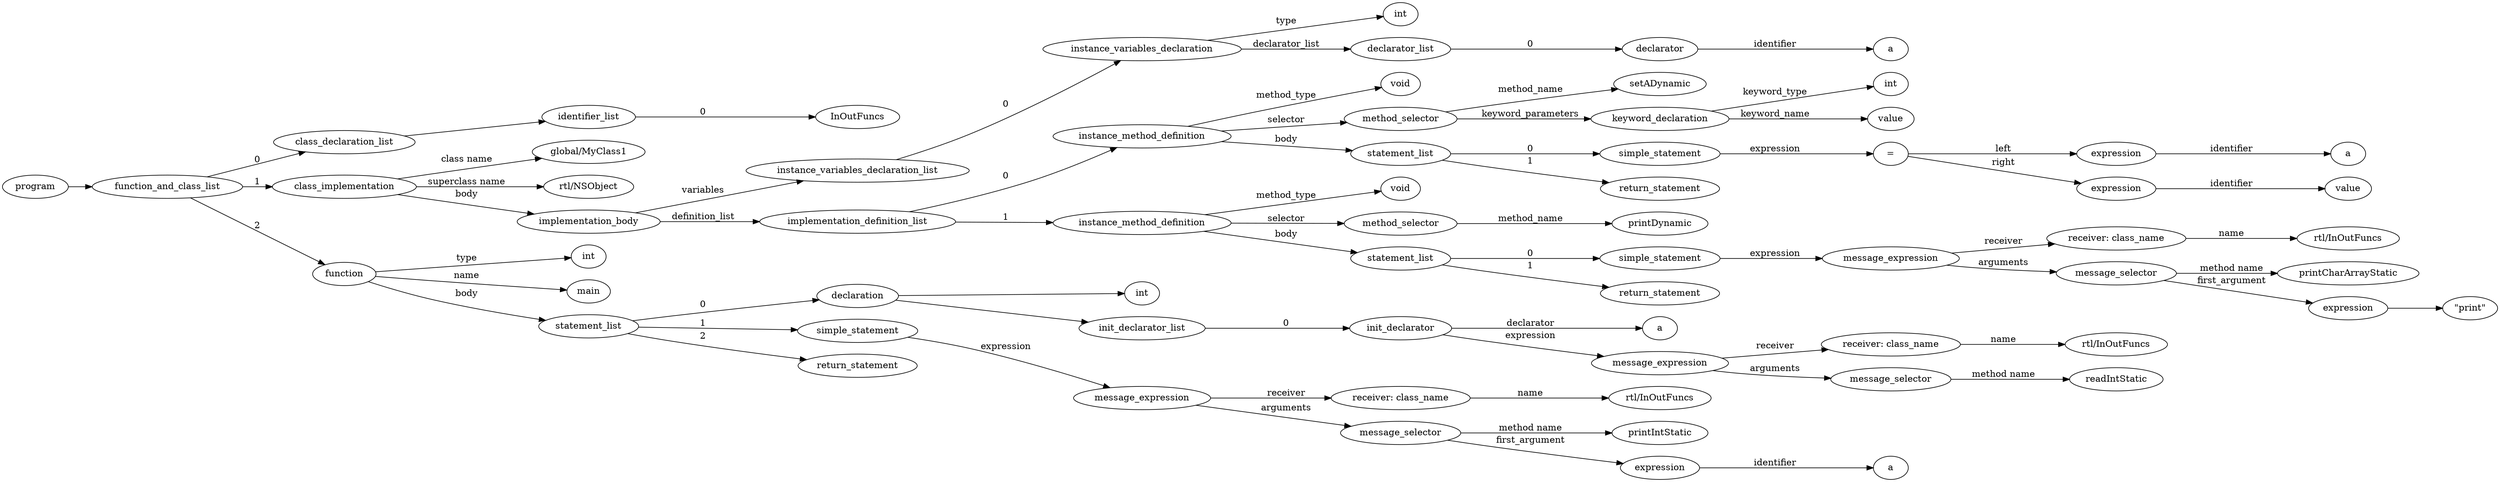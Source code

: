 digraph ObjectiveC { rankdir="LR";
46[label="program"];
46->2;
2[label="function_and_class_list"];
2->1[label="0"];
1[label="class_declaration_list"];
1->0;
0[label="identifier_list"];
0.0 [label="InOutFuncs"];
0->0.0 [label="0"];
2->30[label="1"];
30[label="class_implementation"];
30.1 [label="global/MyClass1"];
30->30.1 [label="class name"];
30.2 [label="rtl/NSObject"];
30->30.2 [label="superclass name"];
30->29[label="body"];
29[label="implementation_body"];
29->7[label="variables"];
7[label="instance_variables_declaration_list"];
7->6[label="0"];
6[label="instance_variables_declaration"];
6->3[label="type"];
3[label="int"];
6->5[label="declarator_list"];
5[label="declarator_list"];
5->4[label="0"];
4[label="declarator"];
4.1 [label="a"];
4->4.1[label="identifier"];
29->18[label="definition_list"];
18[label="implementation_definition_list"];
18->17[label="0"];
17[label="instance_method_definition"];
17->16[label="method_type"];
16[label="void"];
17->10[label="selector"];
10[label="method_selector"];
10->10.1 [label="method_name"];
10.1 [label="setADynamic"];
10->9[label="keyword_parameters"];
9[label="keyword_declaration"];
9->8[label="keyword_type"];
8[label="int"];
9->9.2 [label="keyword_name"];
9.2 [label="value"];
17->15[label="body"];
15[label="statement_list"];
15->14[label="0"];
14[label="simple_statement"];
14->13[label="expression"];
13[label="expression"];
13[label="="];
13->11[label="left"];
11[label="expression"];
11->11.1 [label="identifier"];11.1[label="a"];
13->12[label="right"];
12[label="expression"];
12->12.1 [label="identifier"];12.1[label="value"];
15->64[label="1"];
64[label="return_statement"];
18->28[label="1"];
28[label="instance_method_definition"];
28->27[label="method_type"];
27[label="void"];
28->19[label="selector"];
19[label="method_selector"];
19->19.1 [label="method_name"];
19.1 [label="printDynamic"];
28->26[label="body"];
26[label="statement_list"];
26->25[label="0"];
25[label="simple_statement"];
25->24[label="expression"];
24[label="expression"];
24[label="message_expression"];
24->20[label="receiver"];
20[label="receiver: class_name"];
20.1 [label="rtl/InOutFuncs"];
20->20.1 [label="name"];
24->23[label="arguments"];
23[label="message_selector"];
23.1 [label="printCharArrayStatic"];
23->23.1 [label="method name"]; 
23->22[label="first_argument"];
22[label="expression"];
22->21;
21[label=<"print">];
26->63[label="1"];
63[label="return_statement"];
2->45[label="2"];
45[label="function"];
45->31[label="type"];
31[label="int"];
45->45.1 [label="name"];
45.1 [label="main"];
45->39[label="body"];
39[label="statement_list"];
39->38[label="0"];
38[label="declaration"];
38->32;
32[label="int"];
38->37;
37[label="init_declarator_list"];
37->36[label="0"];
36[label="init_declarator"];
36.1 [label="a"];
36->36.1[label="declarator"];
36->35[label="expression"];
35[label="expression"];
35[label="message_expression"];
35->33[label="receiver"];
33[label="receiver: class_name"];
33.1 [label="rtl/InOutFuncs"];
33->33.1 [label="name"];
35->34[label="arguments"];
34[label="message_selector"];
34.1 [label="readIntStatic"];
34->34.1 [label="method name"]; 
39->44[label="1"];
44[label="simple_statement"];
44->43[label="expression"];
43[label="expression"];
43[label="message_expression"];
43->40[label="receiver"];
40[label="receiver: class_name"];
40.1 [label="rtl/InOutFuncs"];
40->40.1 [label="name"];
43->42[label="arguments"];
42[label="message_selector"];
42.1 [label="printIntStatic"];
42->42.1 [label="method name"]; 
42->41[label="first_argument"];
41[label="expression"];
41->41.1 [label="identifier"];41.1[label="a"];
39->65[label="2"];
65[label="return_statement"];
}
